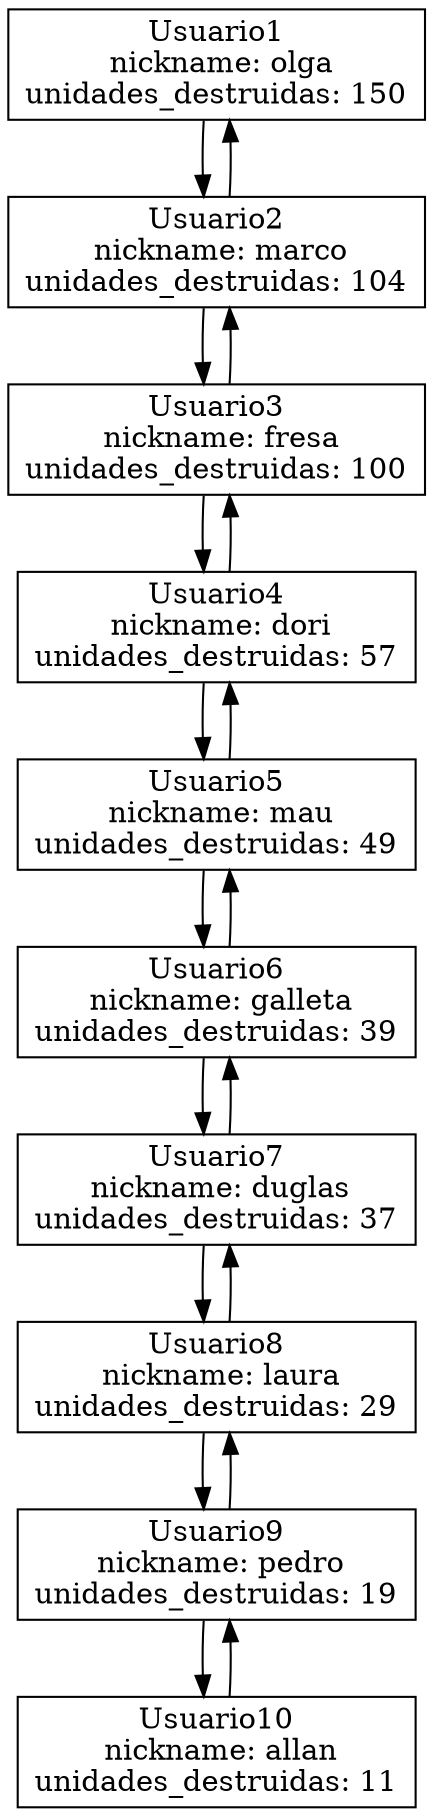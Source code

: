 digraph G{
node[shape=record, height=.1];
olga[label= " Usuario1\n nickname:  olga\nunidades_destruidas:  150"];
olga->marco;
marco->olga;
marco[label= " Usuario2\n nickname:  marco\nunidades_destruidas:  104"];
marco->fresa;
fresa->marco;
fresa[label= " Usuario3\n nickname:  fresa\nunidades_destruidas:  100"];
fresa->dori;
dori->fresa;
dori[label= " Usuario4\n nickname:  dori\nunidades_destruidas:  57"];
dori->mau;
mau->dori;
mau[label= " Usuario5\n nickname:  mau\nunidades_destruidas:  49"];
mau->galleta;
galleta->mau;
galleta[label= " Usuario6\n nickname:  galleta\nunidades_destruidas:  39"];
galleta->duglas;
duglas->galleta;
duglas[label= " Usuario7\n nickname:  duglas\nunidades_destruidas:  37"];
duglas->laura;
laura->duglas;
laura[label= " Usuario8\n nickname:  laura\nunidades_destruidas:  29"];
laura->pedro;
pedro->laura;
pedro[label= " Usuario9\n nickname:  pedro\nunidades_destruidas:  19"];
pedro->allan;
allan->pedro;
allan[label= " Usuario10\n nickname:  allan\nunidades_destruidas:  11"];
}
